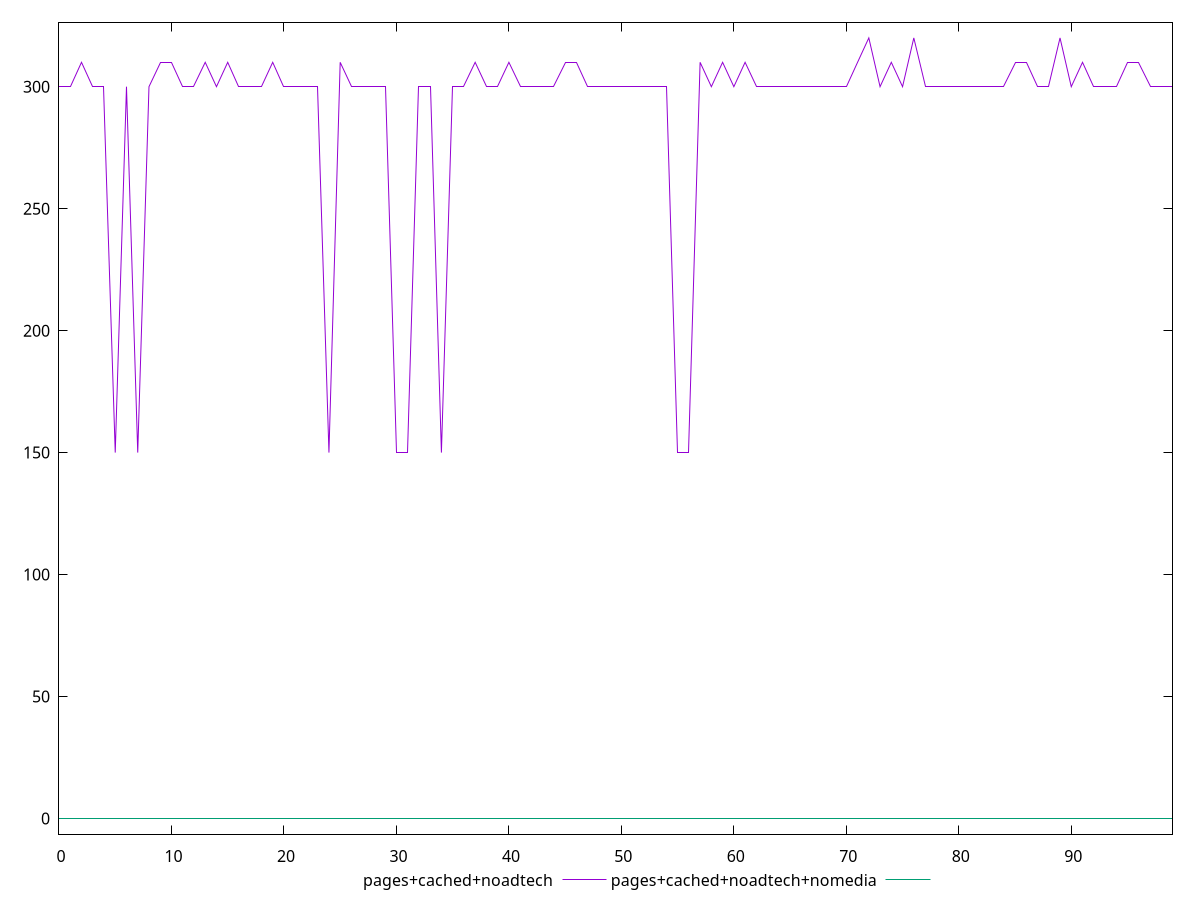 reset

$pagesCachedNoadtech <<EOF
0 300
1 300
2 310
3 300
4 300
5 150
6 300
7 150
8 300
9 310
10 310
11 300
12 300
13 310
14 300
15 310
16 300
17 300
18 300
19 310
20 300
21 300
22 300
23 300
24 150
25 310
26 300
27 300
28 300
29 300
30 150
31 150
32 300
33 300
34 150
35 300
36 300
37 310
38 300
39 300
40 310
41 300
42 300
43 300
44 300
45 310
46 310
47 300
48 300
49 300
50 300
51 300
52 300
53 300
54 300
55 150
56 150
57 310
58 300
59 310
60 300
61 310
62 300
63 300
64 300
65 300
66 300
67 300
68 300
69 300
70 300
71 310
72 320
73 300
74 310
75 300
76 320
77 300
78 300
79 300
80 300
81 300
82 300
83 300
84 300
85 310
86 310
87 300
88 300
89 320
90 300
91 310
92 300
93 300
94 300
95 310
96 310
97 300
98 300
99 300
EOF

$pagesCachedNoadtechNomedia <<EOF
0 0
1 0
2 0
3 0
4 0
5 0
6 0
7 0
8 0
9 0
10 0
11 0
12 0
13 0
14 0
15 0
16 0
17 0
18 0
19 0
20 0
21 0
22 0
23 0
24 0
25 0
26 0
27 0
28 0
29 0
30 0
31 0
32 0
33 0
34 0
35 0
36 0
37 0
38 0
39 0
40 0
41 0
42 0
43 0
44 0
45 0
46 0
47 0
48 0
49 0
50 0
51 0
52 0
53 0
54 0
55 0
56 0
57 0
58 0
59 0
60 0
61 0
62 0
63 0
64 0
65 0
66 0
67 0
68 0
69 0
70 0
71 0
72 0
73 0
74 0
75 0
76 0
77 0
78 0
79 0
80 0
81 0
82 0
83 0
84 0
85 0
86 0
87 0
88 0
89 0
90 0
91 0
92 0
93 0
94 0
95 0
96 0
97 0
98 0
99 0
EOF

set key outside below
set xrange [0:99]
set yrange [-6.4:326.4]
set trange [-6.4:326.4]
set terminal svg size 640, 520 enhanced background rgb 'white'
set output "report_00018_2021-02-10T15-25-16.877Z/offscreen-images/comparison/line/2_vs_3.svg"

plot $pagesCachedNoadtech title "pages+cached+noadtech" with line, \
     $pagesCachedNoadtechNomedia title "pages+cached+noadtech+nomedia" with line

reset
